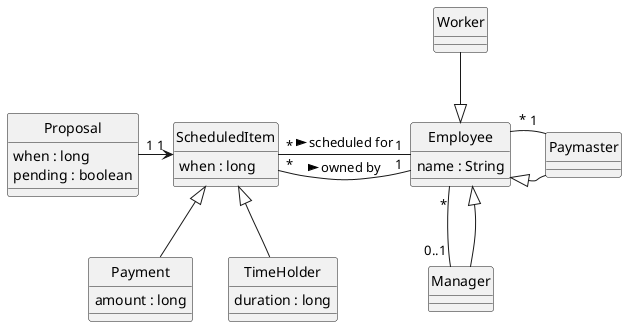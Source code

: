 @startuml
'left to right direction

class Employee {
  name : String
}


class Manager {
}

class Paymaster {
}

class Worker {
}

class Proposal {
  when : long
  pending : boolean
}

class ScheduledItem {
  when : long
}

class Payment {
  amount : long
}

class TimeHolder {
  duration : long  
}

hide class circle

Payment -up-|> ScheduledItem
TimeHolder -up-|> ScheduledItem
Worker -down-|> Employee
Paymaster -left-|> Employee

Proposal "1" -right-> "1" ScheduledItem
Employee "*" -- "0..1" Manager
Employee "*" -- "1" Paymaster
ScheduledItem "*" -down- "1" Employee : "owned by >"
ScheduledItem "*" -right- "1" Employee : "scheduled for >"

Manager -up-|> Employee

@enduml